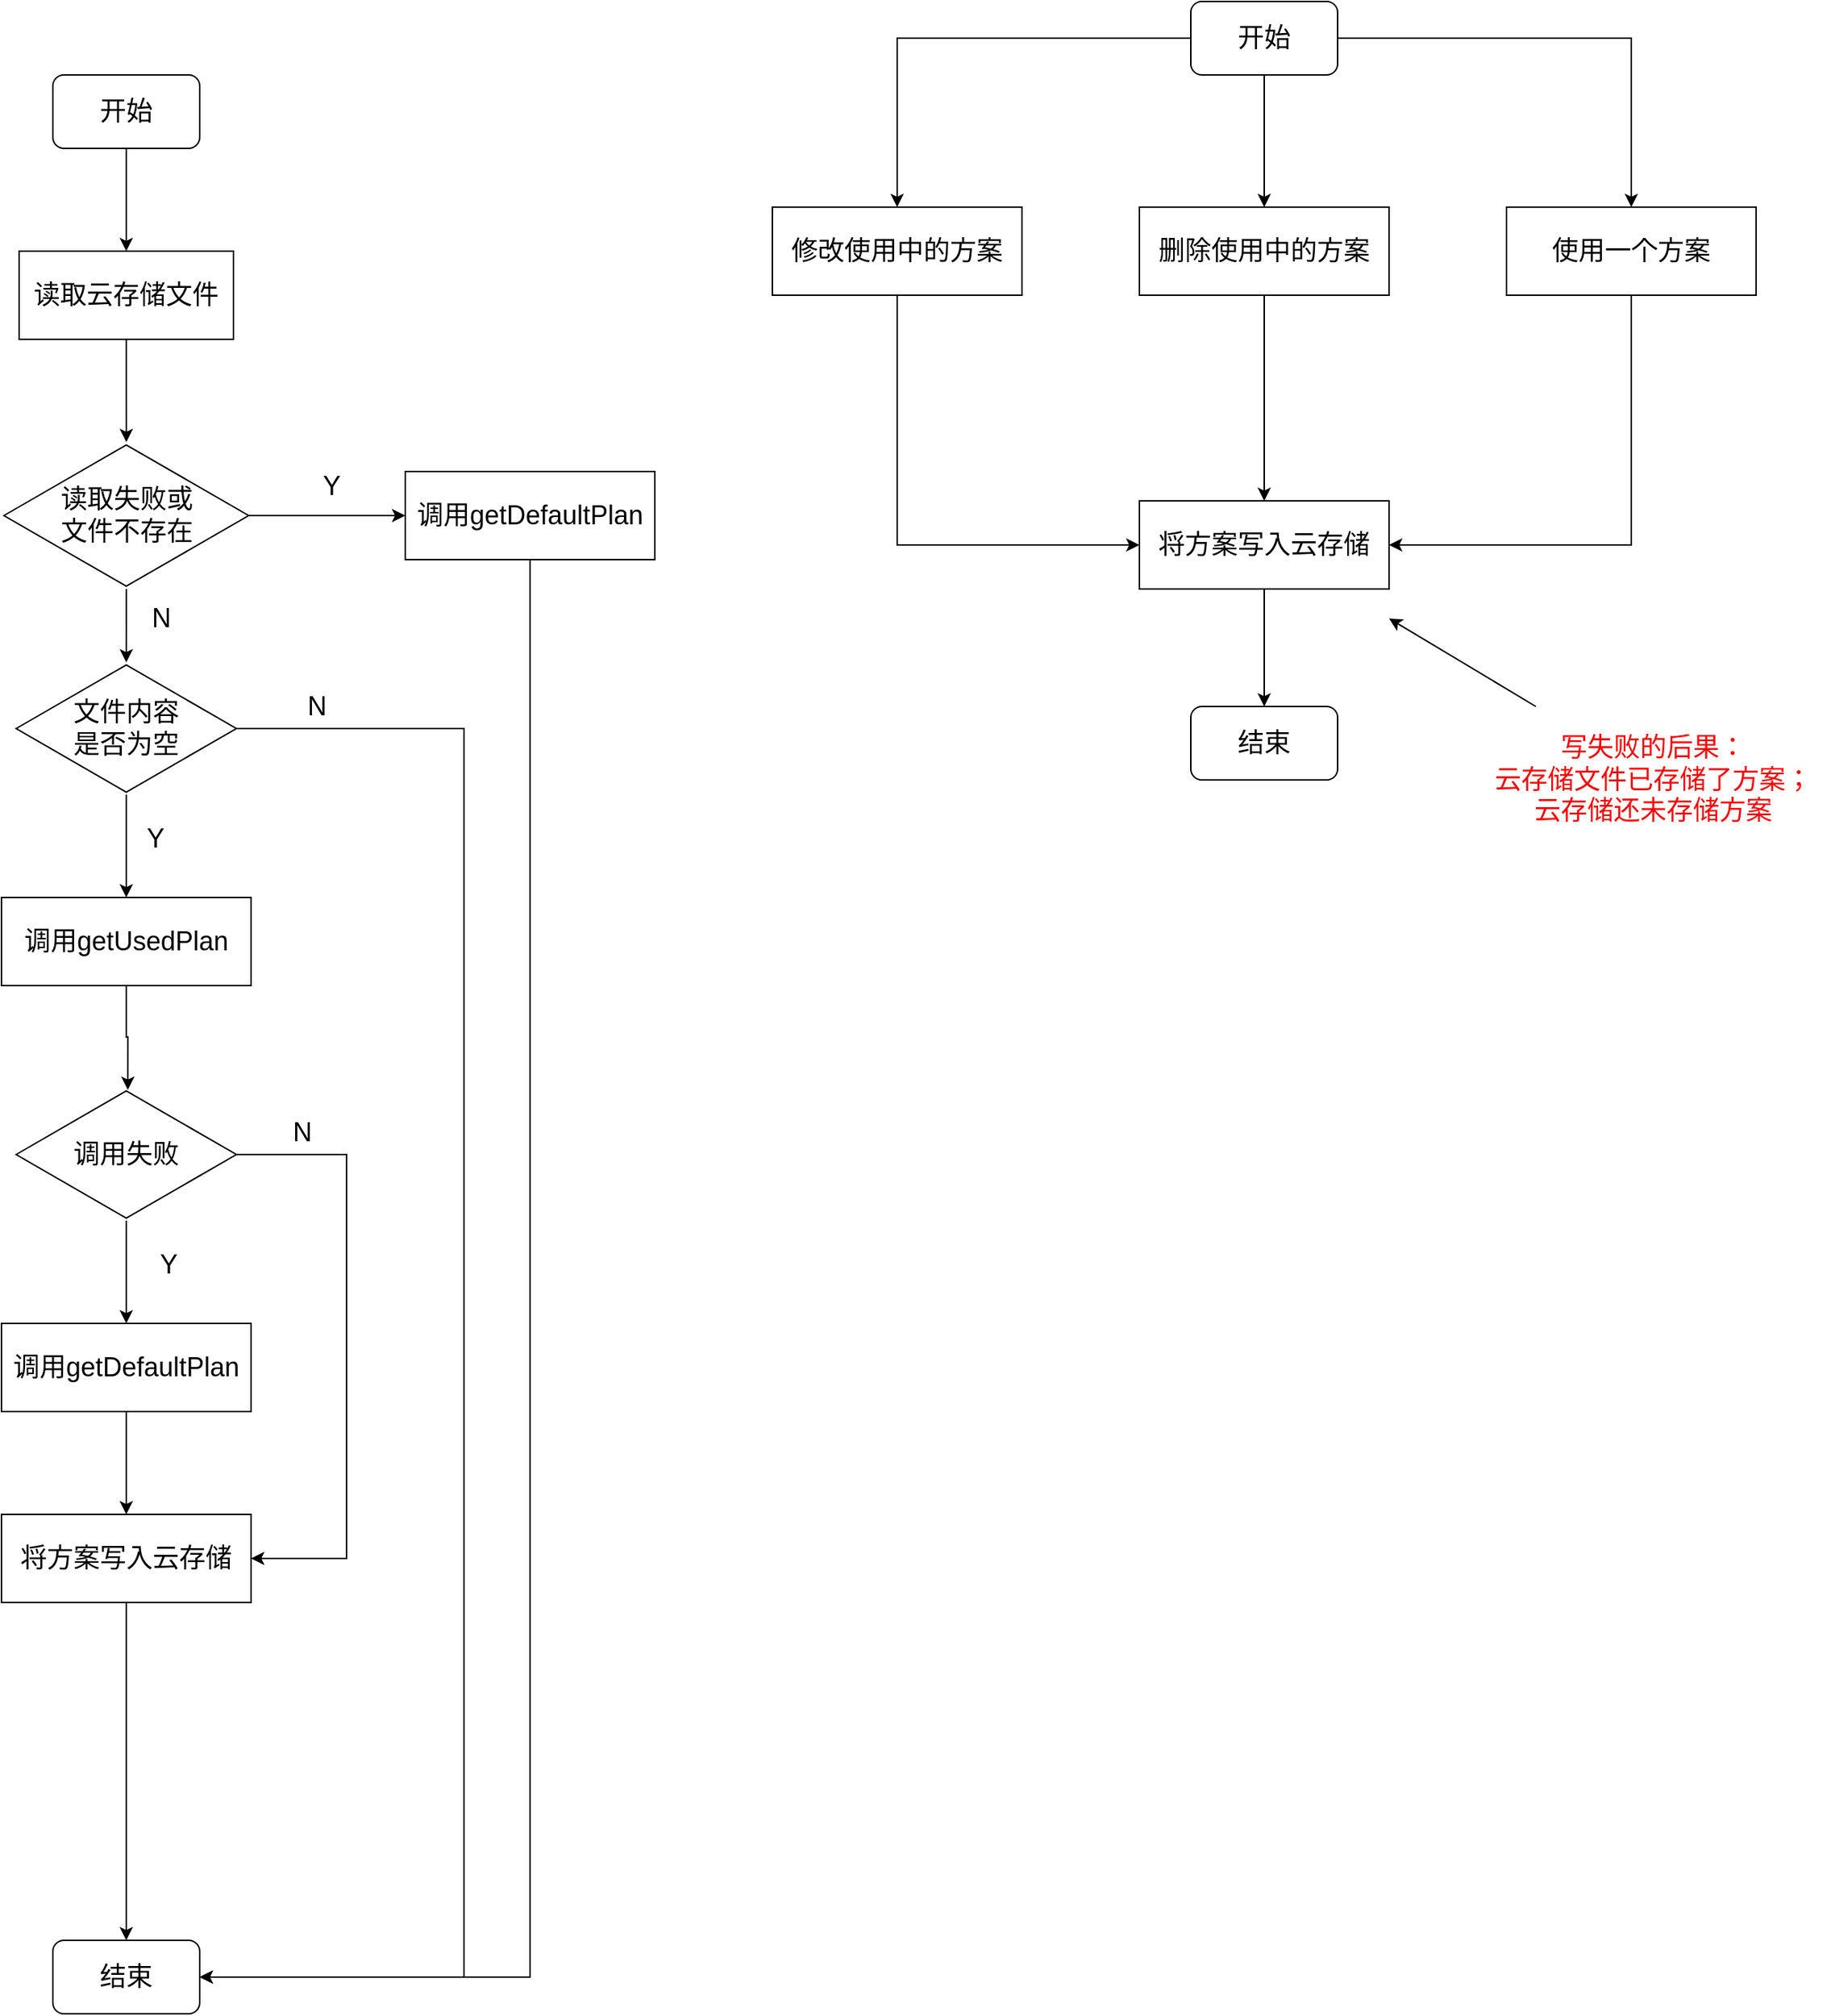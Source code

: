 <mxfile version="14.6.0" type="github">
  <diagram id="rBmS2KjPbJGWgHEUHs_N" name="Page-1">
    <mxGraphModel dx="1422" dy="832" grid="1" gridSize="10" guides="1" tooltips="1" connect="1" arrows="1" fold="1" page="1" pageScale="1" pageWidth="827" pageHeight="1169" math="0" shadow="0">
      <root>
        <mxCell id="0" />
        <mxCell id="1" parent="0" />
        <mxCell id="y-pMTpiknRT16SE1_xch-5" style="edgeStyle=orthogonalEdgeStyle;rounded=0;orthogonalLoop=1;jettySize=auto;html=1;exitX=0.5;exitY=1;exitDx=0;exitDy=0;entryX=0.5;entryY=0;entryDx=0;entryDy=0;" edge="1" parent="1" source="y-pMTpiknRT16SE1_xch-3" target="y-pMTpiknRT16SE1_xch-4">
          <mxGeometry relative="1" as="geometry" />
        </mxCell>
        <mxCell id="y-pMTpiknRT16SE1_xch-3" value="&lt;font style=&quot;font-size: 18px&quot;&gt;开始&lt;/font&gt;" style="rounded=1;whiteSpace=wrap;html=1;shadow=0;sketch=0;glass=0;" vertex="1" parent="1">
          <mxGeometry x="360" y="80" width="100" height="50" as="geometry" />
        </mxCell>
        <mxCell id="y-pMTpiknRT16SE1_xch-12" style="edgeStyle=orthogonalEdgeStyle;rounded=0;orthogonalLoop=1;jettySize=auto;html=1;exitX=0.5;exitY=1;exitDx=0;exitDy=0;" edge="1" parent="1" source="y-pMTpiknRT16SE1_xch-4" target="y-pMTpiknRT16SE1_xch-9">
          <mxGeometry relative="1" as="geometry" />
        </mxCell>
        <mxCell id="y-pMTpiknRT16SE1_xch-4" value="&lt;font style=&quot;font-size: 18px&quot;&gt;读取云存储文件&lt;/font&gt;" style="rounded=0;whiteSpace=wrap;html=1;shadow=0;glass=0;sketch=0;" vertex="1" parent="1">
          <mxGeometry x="337" y="200" width="146" height="60" as="geometry" />
        </mxCell>
        <mxCell id="y-pMTpiknRT16SE1_xch-46" style="edgeStyle=orthogonalEdgeStyle;rounded=0;orthogonalLoop=1;jettySize=auto;html=1;exitX=0.5;exitY=1;exitDx=0;exitDy=0;entryX=1;entryY=0.5;entryDx=0;entryDy=0;" edge="1" parent="1" source="y-pMTpiknRT16SE1_xch-6" target="y-pMTpiknRT16SE1_xch-32">
          <mxGeometry relative="1" as="geometry" />
        </mxCell>
        <mxCell id="y-pMTpiknRT16SE1_xch-6" value="&lt;font style=&quot;font-size: 18px&quot;&gt;调用getDefaultPlan&lt;/font&gt;" style="rounded=0;whiteSpace=wrap;html=1;shadow=0;glass=0;sketch=0;" vertex="1" parent="1">
          <mxGeometry x="600" y="350" width="170" height="60" as="geometry" />
        </mxCell>
        <mxCell id="y-pMTpiknRT16SE1_xch-19" style="edgeStyle=orthogonalEdgeStyle;rounded=0;orthogonalLoop=1;jettySize=auto;html=1;entryX=0;entryY=0.5;entryDx=0;entryDy=0;" edge="1" parent="1" source="y-pMTpiknRT16SE1_xch-9" target="y-pMTpiknRT16SE1_xch-6">
          <mxGeometry relative="1" as="geometry" />
        </mxCell>
        <mxCell id="y-pMTpiknRT16SE1_xch-23" style="edgeStyle=orthogonalEdgeStyle;rounded=0;orthogonalLoop=1;jettySize=auto;html=1;" edge="1" parent="1" source="y-pMTpiknRT16SE1_xch-9" target="y-pMTpiknRT16SE1_xch-18">
          <mxGeometry relative="1" as="geometry" />
        </mxCell>
        <mxCell id="y-pMTpiknRT16SE1_xch-9" value="&lt;font style=&quot;font-size: 18px&quot;&gt;读取失败或&lt;br&gt;文件不存在&lt;/font&gt;" style="html=1;whiteSpace=wrap;aspect=fixed;shape=isoRectangle;rounded=1;shadow=0;glass=0;sketch=0;" vertex="1" parent="1">
          <mxGeometry x="326.67" y="330" width="166.66" height="100" as="geometry" />
        </mxCell>
        <mxCell id="y-pMTpiknRT16SE1_xch-24" style="edgeStyle=orthogonalEdgeStyle;rounded=0;orthogonalLoop=1;jettySize=auto;html=1;entryX=0.5;entryY=0;entryDx=0;entryDy=0;" edge="1" parent="1" source="y-pMTpiknRT16SE1_xch-18" target="y-pMTpiknRT16SE1_xch-21">
          <mxGeometry relative="1" as="geometry" />
        </mxCell>
        <mxCell id="y-pMTpiknRT16SE1_xch-39" style="edgeStyle=orthogonalEdgeStyle;rounded=0;orthogonalLoop=1;jettySize=auto;html=1;entryX=1;entryY=0.5;entryDx=0;entryDy=0;" edge="1" parent="1" source="y-pMTpiknRT16SE1_xch-18" target="y-pMTpiknRT16SE1_xch-32">
          <mxGeometry relative="1" as="geometry">
            <Array as="points">
              <mxPoint x="640" y="525" />
              <mxPoint x="640" y="1375" />
            </Array>
          </mxGeometry>
        </mxCell>
        <mxCell id="y-pMTpiknRT16SE1_xch-18" value="&lt;span style=&quot;font-size: 18px&quot;&gt;文件内容&lt;br&gt;是否为空&lt;/span&gt;" style="html=1;whiteSpace=wrap;aspect=fixed;shape=isoRectangle;rounded=1;shadow=0;glass=0;sketch=0;" vertex="1" parent="1">
          <mxGeometry x="335" y="480" width="150" height="90" as="geometry" />
        </mxCell>
        <mxCell id="y-pMTpiknRT16SE1_xch-27" style="edgeStyle=orthogonalEdgeStyle;rounded=0;orthogonalLoop=1;jettySize=auto;html=1;exitX=0.5;exitY=1;exitDx=0;exitDy=0;entryX=0.507;entryY=0.011;entryDx=0;entryDy=0;entryPerimeter=0;" edge="1" parent="1" source="y-pMTpiknRT16SE1_xch-21" target="y-pMTpiknRT16SE1_xch-25">
          <mxGeometry relative="1" as="geometry" />
        </mxCell>
        <mxCell id="y-pMTpiknRT16SE1_xch-21" value="&lt;font style=&quot;font-size: 18px&quot;&gt;调用getUsedPlan&lt;/font&gt;" style="rounded=0;whiteSpace=wrap;html=1;shadow=0;glass=0;sketch=0;" vertex="1" parent="1">
          <mxGeometry x="325" y="640" width="170" height="60" as="geometry" />
        </mxCell>
        <mxCell id="y-pMTpiknRT16SE1_xch-28" style="edgeStyle=orthogonalEdgeStyle;rounded=0;orthogonalLoop=1;jettySize=auto;html=1;entryX=0.5;entryY=0;entryDx=0;entryDy=0;" edge="1" parent="1" source="y-pMTpiknRT16SE1_xch-25" target="y-pMTpiknRT16SE1_xch-26">
          <mxGeometry relative="1" as="geometry" />
        </mxCell>
        <mxCell id="y-pMTpiknRT16SE1_xch-36" style="edgeStyle=orthogonalEdgeStyle;rounded=0;orthogonalLoop=1;jettySize=auto;html=1;entryX=1;entryY=0.5;entryDx=0;entryDy=0;" edge="1" parent="1" source="y-pMTpiknRT16SE1_xch-25" target="y-pMTpiknRT16SE1_xch-29">
          <mxGeometry relative="1" as="geometry">
            <Array as="points">
              <mxPoint x="560" y="815" />
              <mxPoint x="560" y="1090" />
            </Array>
          </mxGeometry>
        </mxCell>
        <mxCell id="y-pMTpiknRT16SE1_xch-25" value="&lt;span style=&quot;font-size: 18px&quot;&gt;调用失败&lt;br&gt;&lt;/span&gt;" style="html=1;whiteSpace=wrap;aspect=fixed;shape=isoRectangle;rounded=1;shadow=0;glass=0;sketch=0;" vertex="1" parent="1">
          <mxGeometry x="335" y="770" width="150" height="90" as="geometry" />
        </mxCell>
        <mxCell id="y-pMTpiknRT16SE1_xch-30" style="edgeStyle=orthogonalEdgeStyle;rounded=0;orthogonalLoop=1;jettySize=auto;html=1;exitX=0.5;exitY=1;exitDx=0;exitDy=0;entryX=0.5;entryY=0;entryDx=0;entryDy=0;" edge="1" parent="1" source="y-pMTpiknRT16SE1_xch-26" target="y-pMTpiknRT16SE1_xch-29">
          <mxGeometry relative="1" as="geometry" />
        </mxCell>
        <mxCell id="y-pMTpiknRT16SE1_xch-26" value="&lt;font style=&quot;font-size: 18px&quot;&gt;调用getDefaultPlan&lt;/font&gt;" style="rounded=0;whiteSpace=wrap;html=1;shadow=0;glass=0;sketch=0;" vertex="1" parent="1">
          <mxGeometry x="325" y="930" width="170" height="60" as="geometry" />
        </mxCell>
        <mxCell id="y-pMTpiknRT16SE1_xch-47" style="edgeStyle=orthogonalEdgeStyle;rounded=0;orthogonalLoop=1;jettySize=auto;html=1;exitX=0.5;exitY=1;exitDx=0;exitDy=0;entryX=0.5;entryY=0;entryDx=0;entryDy=0;" edge="1" parent="1" source="y-pMTpiknRT16SE1_xch-29" target="y-pMTpiknRT16SE1_xch-32">
          <mxGeometry relative="1" as="geometry" />
        </mxCell>
        <mxCell id="y-pMTpiknRT16SE1_xch-29" value="&lt;span style=&quot;font-size: 18px&quot;&gt;将方案写入云存储&lt;/span&gt;" style="rounded=0;whiteSpace=wrap;html=1;shadow=0;glass=0;sketch=0;" vertex="1" parent="1">
          <mxGeometry x="325" y="1060" width="170" height="60" as="geometry" />
        </mxCell>
        <mxCell id="y-pMTpiknRT16SE1_xch-32" value="&lt;span style=&quot;font-size: 18px&quot;&gt;结束&lt;/span&gt;" style="rounded=1;whiteSpace=wrap;html=1;shadow=0;sketch=0;glass=0;" vertex="1" parent="1">
          <mxGeometry x="360" y="1350" width="100" height="50" as="geometry" />
        </mxCell>
        <mxCell id="y-pMTpiknRT16SE1_xch-37" value="&lt;font style=&quot;font-size: 18px&quot;&gt;N&lt;/font&gt;" style="text;html=1;strokeColor=none;fillColor=none;align=center;verticalAlign=middle;whiteSpace=wrap;rounded=0;shadow=0;glass=0;sketch=0;" vertex="1" parent="1">
          <mxGeometry x="510" y="790" width="40" height="20" as="geometry" />
        </mxCell>
        <mxCell id="y-pMTpiknRT16SE1_xch-38" value="&lt;font style=&quot;font-size: 18px&quot;&gt;Y&lt;/font&gt;" style="text;html=1;strokeColor=none;fillColor=none;align=center;verticalAlign=middle;whiteSpace=wrap;rounded=0;shadow=0;glass=0;sketch=0;" vertex="1" parent="1">
          <mxGeometry x="419" y="880" width="40" height="20" as="geometry" />
        </mxCell>
        <mxCell id="y-pMTpiknRT16SE1_xch-40" value="&lt;font style=&quot;font-size: 18px&quot;&gt;N&lt;/font&gt;" style="text;html=1;strokeColor=none;fillColor=none;align=center;verticalAlign=middle;whiteSpace=wrap;rounded=0;shadow=0;glass=0;sketch=0;" vertex="1" parent="1">
          <mxGeometry x="520" y="500" width="40" height="20" as="geometry" />
        </mxCell>
        <mxCell id="y-pMTpiknRT16SE1_xch-42" value="&lt;font style=&quot;font-size: 18px&quot;&gt;Y&lt;/font&gt;" style="text;html=1;strokeColor=none;fillColor=none;align=center;verticalAlign=middle;whiteSpace=wrap;rounded=0;shadow=0;glass=0;sketch=0;" vertex="1" parent="1">
          <mxGeometry x="410" y="590" width="40" height="20" as="geometry" />
        </mxCell>
        <mxCell id="y-pMTpiknRT16SE1_xch-43" value="&lt;font style=&quot;font-size: 18px&quot;&gt;N&lt;/font&gt;" style="text;html=1;strokeColor=none;fillColor=none;align=center;verticalAlign=middle;whiteSpace=wrap;rounded=0;shadow=0;glass=0;sketch=0;" vertex="1" parent="1">
          <mxGeometry x="414" y="440" width="40" height="20" as="geometry" />
        </mxCell>
        <mxCell id="y-pMTpiknRT16SE1_xch-44" value="&lt;font style=&quot;font-size: 18px&quot;&gt;Y&lt;/font&gt;" style="text;html=1;strokeColor=none;fillColor=none;align=center;verticalAlign=middle;whiteSpace=wrap;rounded=0;shadow=0;glass=0;sketch=0;" vertex="1" parent="1">
          <mxGeometry x="530" y="350" width="40" height="20" as="geometry" />
        </mxCell>
        <mxCell id="y-pMTpiknRT16SE1_xch-57" style="edgeStyle=orthogonalEdgeStyle;rounded=0;orthogonalLoop=1;jettySize=auto;html=1;exitX=0.5;exitY=1;exitDx=0;exitDy=0;entryX=0;entryY=0.5;entryDx=0;entryDy=0;" edge="1" parent="1" source="y-pMTpiknRT16SE1_xch-48" target="y-pMTpiknRT16SE1_xch-55">
          <mxGeometry relative="1" as="geometry" />
        </mxCell>
        <mxCell id="y-pMTpiknRT16SE1_xch-48" value="&lt;span style=&quot;font-size: 18px&quot;&gt;修改使用中的方案&lt;/span&gt;" style="rounded=0;whiteSpace=wrap;html=1;shadow=0;glass=0;sketch=0;" vertex="1" parent="1">
          <mxGeometry x="850" y="170" width="170" height="60" as="geometry" />
        </mxCell>
        <mxCell id="y-pMTpiknRT16SE1_xch-52" style="edgeStyle=orthogonalEdgeStyle;rounded=0;orthogonalLoop=1;jettySize=auto;html=1;exitX=0.5;exitY=1;exitDx=0;exitDy=0;entryX=0.5;entryY=0;entryDx=0;entryDy=0;" edge="1" parent="1" source="y-pMTpiknRT16SE1_xch-49" target="y-pMTpiknRT16SE1_xch-50">
          <mxGeometry relative="1" as="geometry" />
        </mxCell>
        <mxCell id="y-pMTpiknRT16SE1_xch-53" style="edgeStyle=orthogonalEdgeStyle;rounded=0;orthogonalLoop=1;jettySize=auto;html=1;exitX=0;exitY=0.5;exitDx=0;exitDy=0;entryX=0.5;entryY=0;entryDx=0;entryDy=0;" edge="1" parent="1" source="y-pMTpiknRT16SE1_xch-49" target="y-pMTpiknRT16SE1_xch-48">
          <mxGeometry relative="1" as="geometry" />
        </mxCell>
        <mxCell id="y-pMTpiknRT16SE1_xch-54" style="edgeStyle=orthogonalEdgeStyle;rounded=0;orthogonalLoop=1;jettySize=auto;html=1;exitX=1;exitY=0.5;exitDx=0;exitDy=0;entryX=0.5;entryY=0;entryDx=0;entryDy=0;" edge="1" parent="1" source="y-pMTpiknRT16SE1_xch-49" target="y-pMTpiknRT16SE1_xch-51">
          <mxGeometry relative="1" as="geometry" />
        </mxCell>
        <mxCell id="y-pMTpiknRT16SE1_xch-49" value="&lt;font style=&quot;font-size: 18px&quot;&gt;开始&lt;/font&gt;" style="rounded=1;whiteSpace=wrap;html=1;shadow=0;sketch=0;glass=0;" vertex="1" parent="1">
          <mxGeometry x="1135" y="30" width="100" height="50" as="geometry" />
        </mxCell>
        <mxCell id="y-pMTpiknRT16SE1_xch-56" style="edgeStyle=orthogonalEdgeStyle;rounded=0;orthogonalLoop=1;jettySize=auto;html=1;exitX=0.5;exitY=1;exitDx=0;exitDy=0;entryX=0.5;entryY=0;entryDx=0;entryDy=0;" edge="1" parent="1" source="y-pMTpiknRT16SE1_xch-50" target="y-pMTpiknRT16SE1_xch-55">
          <mxGeometry relative="1" as="geometry" />
        </mxCell>
        <mxCell id="y-pMTpiknRT16SE1_xch-50" value="&lt;span style=&quot;font-size: 18px&quot;&gt;删除使用中的方案&lt;/span&gt;" style="rounded=0;whiteSpace=wrap;html=1;shadow=0;glass=0;sketch=0;" vertex="1" parent="1">
          <mxGeometry x="1100" y="170" width="170" height="60" as="geometry" />
        </mxCell>
        <mxCell id="y-pMTpiknRT16SE1_xch-58" style="edgeStyle=orthogonalEdgeStyle;rounded=0;orthogonalLoop=1;jettySize=auto;html=1;exitX=0.5;exitY=1;exitDx=0;exitDy=0;entryX=1;entryY=0.5;entryDx=0;entryDy=0;" edge="1" parent="1" source="y-pMTpiknRT16SE1_xch-51" target="y-pMTpiknRT16SE1_xch-55">
          <mxGeometry relative="1" as="geometry" />
        </mxCell>
        <mxCell id="y-pMTpiknRT16SE1_xch-51" value="&lt;span style=&quot;font-size: 18px&quot;&gt;使用一个方案&lt;/span&gt;" style="rounded=0;whiteSpace=wrap;html=1;shadow=0;glass=0;sketch=0;" vertex="1" parent="1">
          <mxGeometry x="1350" y="170" width="170" height="60" as="geometry" />
        </mxCell>
        <mxCell id="y-pMTpiknRT16SE1_xch-60" style="edgeStyle=orthogonalEdgeStyle;rounded=0;orthogonalLoop=1;jettySize=auto;html=1;exitX=0.5;exitY=1;exitDx=0;exitDy=0;entryX=0.5;entryY=0;entryDx=0;entryDy=0;" edge="1" parent="1" source="y-pMTpiknRT16SE1_xch-55" target="y-pMTpiknRT16SE1_xch-59">
          <mxGeometry relative="1" as="geometry" />
        </mxCell>
        <mxCell id="y-pMTpiknRT16SE1_xch-55" value="&lt;span style=&quot;font-size: 18px&quot;&gt;将方案写入云存储&lt;/span&gt;" style="rounded=0;whiteSpace=wrap;html=1;shadow=0;glass=0;sketch=0;" vertex="1" parent="1">
          <mxGeometry x="1100" y="370" width="170" height="60" as="geometry" />
        </mxCell>
        <mxCell id="y-pMTpiknRT16SE1_xch-59" value="&lt;span style=&quot;font-size: 18px&quot;&gt;结束&lt;/span&gt;" style="rounded=1;whiteSpace=wrap;html=1;shadow=0;sketch=0;glass=0;" vertex="1" parent="1">
          <mxGeometry x="1135" y="510" width="100" height="50" as="geometry" />
        </mxCell>
        <mxCell id="y-pMTpiknRT16SE1_xch-61" value="&lt;font style=&quot;font-size: 18px&quot; color=&quot;#ff0000&quot;&gt;写失败的后果：&lt;br&gt;云存储文件已存储了方案；&lt;br&gt;云存储还未存储方案&lt;br&gt;&lt;/font&gt;" style="text;html=1;strokeColor=none;fillColor=none;align=center;verticalAlign=middle;whiteSpace=wrap;rounded=0;shadow=0;glass=0;sketch=0;" vertex="1" parent="1">
          <mxGeometry x="1330" y="520" width="240" height="80" as="geometry" />
        </mxCell>
        <mxCell id="y-pMTpiknRT16SE1_xch-62" value="" style="endArrow=classic;html=1;" edge="1" parent="1">
          <mxGeometry width="50" height="50" relative="1" as="geometry">
            <mxPoint x="1370" y="510" as="sourcePoint" />
            <mxPoint x="1270" y="450" as="targetPoint" />
          </mxGeometry>
        </mxCell>
      </root>
    </mxGraphModel>
  </diagram>
</mxfile>
